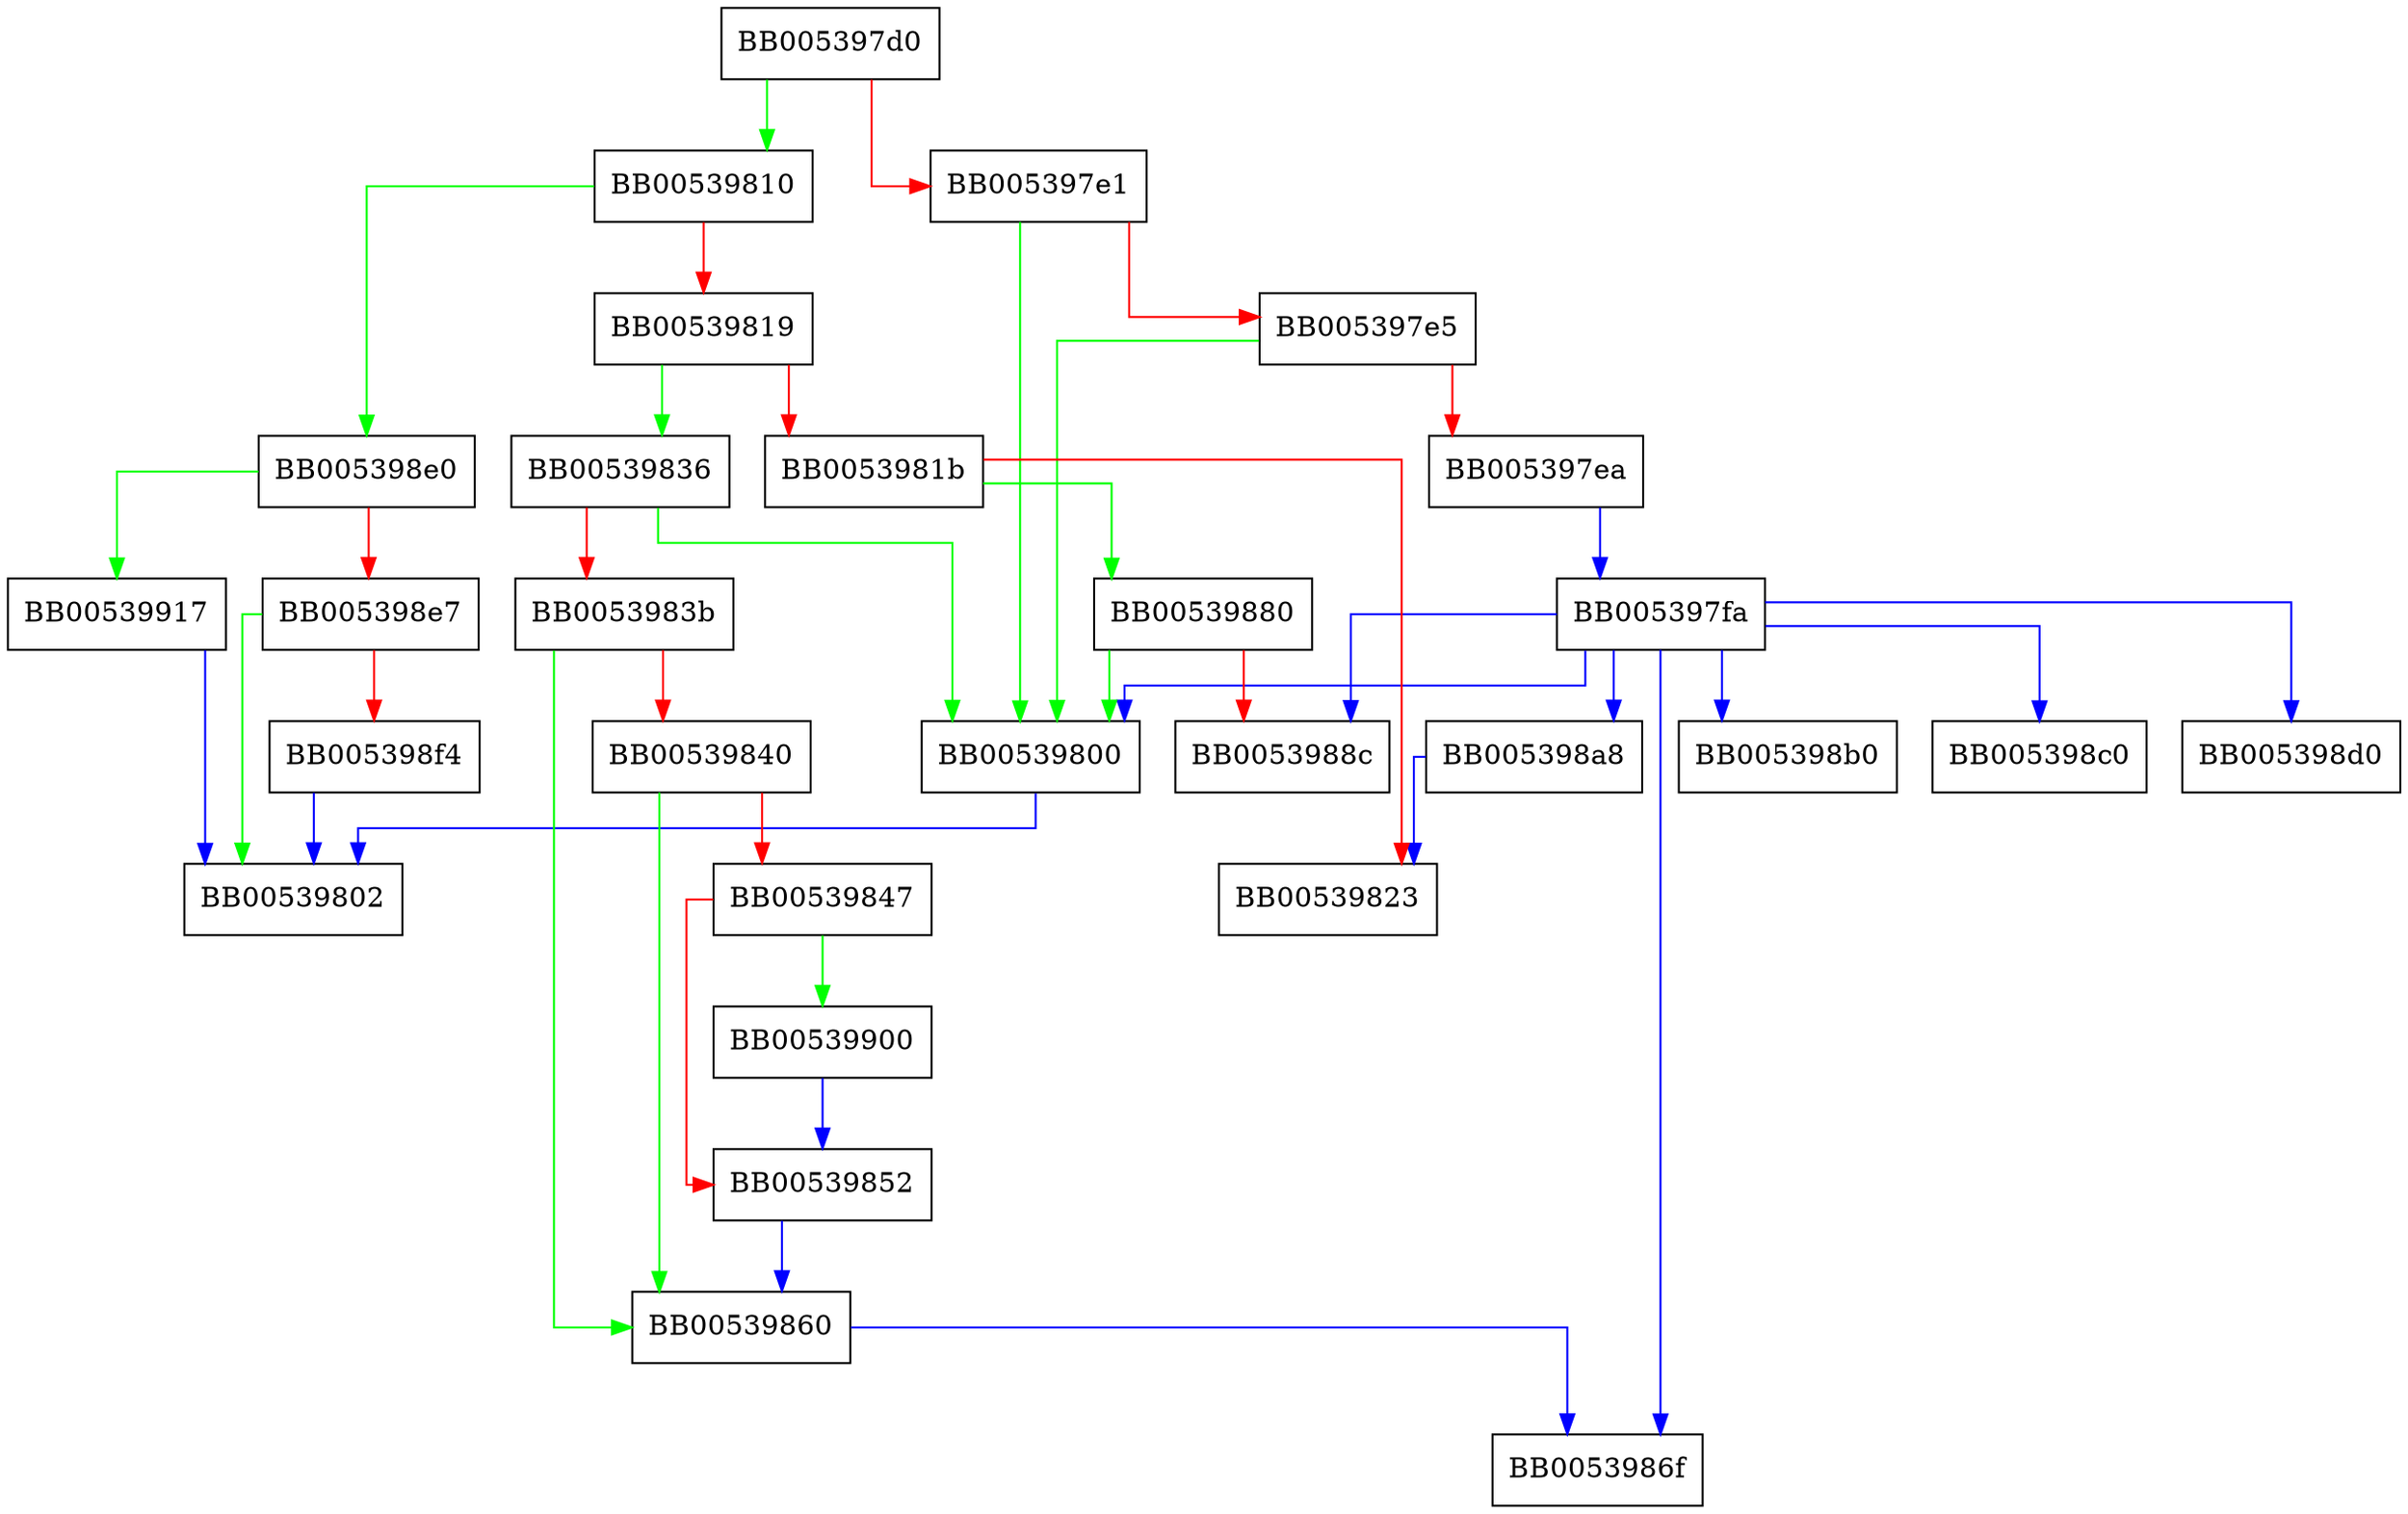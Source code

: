 digraph fd_ctrl {
  node [shape="box"];
  graph [splines=ortho];
  BB005397d0 -> BB00539810 [color="green"];
  BB005397d0 -> BB005397e1 [color="red"];
  BB005397e1 -> BB00539800 [color="green"];
  BB005397e1 -> BB005397e5 [color="red"];
  BB005397e5 -> BB00539800 [color="green"];
  BB005397e5 -> BB005397ea [color="red"];
  BB005397ea -> BB005397fa [color="blue"];
  BB005397fa -> BB005398a8 [color="blue"];
  BB005397fa -> BB005398b0 [color="blue"];
  BB005397fa -> BB0053988c [color="blue"];
  BB005397fa -> BB00539800 [color="blue"];
  BB005397fa -> BB005398c0 [color="blue"];
  BB005397fa -> BB005398d0 [color="blue"];
  BB005397fa -> BB0053986f [color="blue"];
  BB00539800 -> BB00539802 [color="blue"];
  BB00539810 -> BB005398e0 [color="green"];
  BB00539810 -> BB00539819 [color="red"];
  BB00539819 -> BB00539836 [color="green"];
  BB00539819 -> BB0053981b [color="red"];
  BB0053981b -> BB00539880 [color="green"];
  BB0053981b -> BB00539823 [color="red"];
  BB00539836 -> BB00539800 [color="green"];
  BB00539836 -> BB0053983b [color="red"];
  BB0053983b -> BB00539860 [color="green"];
  BB0053983b -> BB00539840 [color="red"];
  BB00539840 -> BB00539860 [color="green"];
  BB00539840 -> BB00539847 [color="red"];
  BB00539847 -> BB00539900 [color="green"];
  BB00539847 -> BB00539852 [color="red"];
  BB00539852 -> BB00539860 [color="blue"];
  BB00539860 -> BB0053986f [color="blue"];
  BB00539880 -> BB00539800 [color="green"];
  BB00539880 -> BB0053988c [color="red"];
  BB005398a8 -> BB00539823 [color="blue"];
  BB005398e0 -> BB00539917 [color="green"];
  BB005398e0 -> BB005398e7 [color="red"];
  BB005398e7 -> BB00539802 [color="green"];
  BB005398e7 -> BB005398f4 [color="red"];
  BB005398f4 -> BB00539802 [color="blue"];
  BB00539900 -> BB00539852 [color="blue"];
  BB00539917 -> BB00539802 [color="blue"];
}